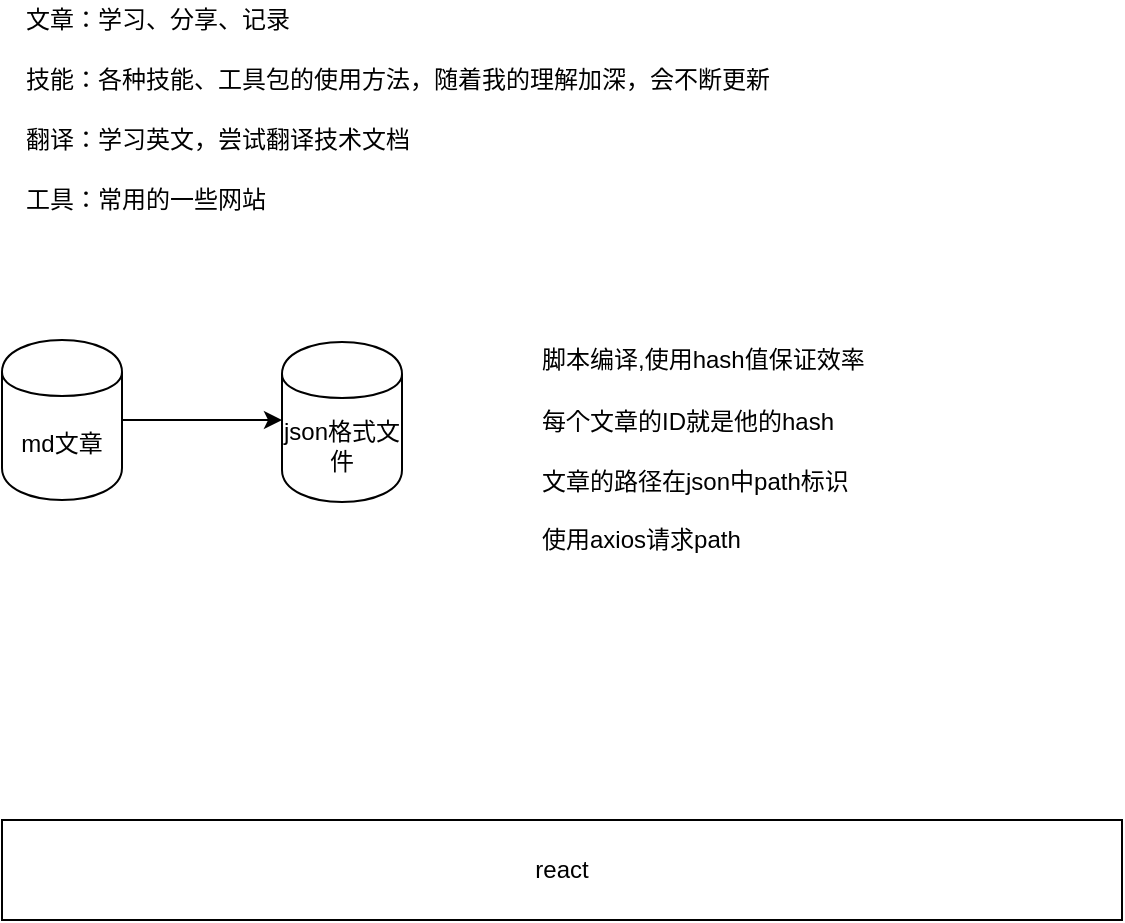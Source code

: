 <mxfile version="12.2.4" pages="1"><diagram id="kRJ6VeE4dU-go-dC0Dot" name="Page-1"><mxGraphModel dx="676" dy="1718" grid="1" gridSize="10" guides="1" tooltips="1" connect="1" arrows="1" fold="1" page="1" pageScale="1" pageWidth="827" pageHeight="1169" math="0" shadow="0"><root><mxCell id="0"/><mxCell id="1" parent="0"/><mxCell id="3" value="md文章" style="shape=cylinder;whiteSpace=wrap;html=1;boundedLbl=1;backgroundOutline=1;" parent="1" vertex="1"><mxGeometry x="50" y="-710" width="60" height="80" as="geometry"/></mxCell><mxCell id="4" value="react" style="rounded=0;whiteSpace=wrap;html=1;" parent="1" vertex="1"><mxGeometry x="50" y="-470" width="560" height="50" as="geometry"/></mxCell><mxCell id="6" value="" style="endArrow=classic;html=1;" parent="1" edge="1"><mxGeometry width="50" height="50" relative="1" as="geometry"><mxPoint x="110" y="-670" as="sourcePoint"/><mxPoint x="190" y="-670" as="targetPoint"/></mxGeometry></mxCell><mxCell id="7" value="json格式文件" style="shape=cylinder;whiteSpace=wrap;html=1;boundedLbl=1;backgroundOutline=1;" parent="1" vertex="1"><mxGeometry x="190" y="-709" width="60" height="80" as="geometry"/></mxCell><mxCell id="8" value="&lt;font style=&quot;font-size: 12px&quot;&gt;脚本编译,使用hash值保证效率&lt;/font&gt;" style="text;html=1;strokeColor=none;fillColor=none;align=left;verticalAlign=middle;whiteSpace=wrap;rounded=0;" parent="1" vertex="1"><mxGeometry x="318" y="-710" width="200" height="20" as="geometry"/></mxCell><mxCell id="9" value="每个文章的ID就是他的hash" style="text;html=1;strokeColor=none;fillColor=none;align=left;verticalAlign=middle;whiteSpace=wrap;rounded=0;" parent="1" vertex="1"><mxGeometry x="318" y="-679.5" width="210" height="20" as="geometry"/></mxCell><mxCell id="10" value="文章的路径在json中path标识" style="text;html=1;strokeColor=none;fillColor=none;align=left;verticalAlign=middle;whiteSpace=wrap;rounded=0;" parent="1" vertex="1"><mxGeometry x="318" y="-649" width="190" height="20" as="geometry"/></mxCell><mxCell id="11" value="使用axios请求path" style="text;html=1;resizable=0;points=[];autosize=1;align=left;verticalAlign=top;spacingTop=-4;" parent="1" vertex="1"><mxGeometry x="318" y="-620" width="110" height="20" as="geometry"/></mxCell><mxCell id="12" value="工具：常用的一些网站" style="text;html=1;strokeColor=none;fillColor=none;align=left;verticalAlign=middle;whiteSpace=wrap;rounded=0;" parent="1" vertex="1"><mxGeometry x="60" y="-790.5" width="470" height="20" as="geometry"/></mxCell><mxCell id="13" value="翻译：学习英文，尝试翻译技术文档" style="text;html=1;strokeColor=none;fillColor=none;align=left;verticalAlign=middle;whiteSpace=wrap;rounded=0;" parent="1" vertex="1"><mxGeometry x="60" y="-820" width="470" height="20" as="geometry"/></mxCell><mxCell id="14" value="技能：各种技能、工具包的使用方法，随着我的理解加深，会不断更新" style="text;html=1;strokeColor=none;fillColor=none;align=left;verticalAlign=middle;whiteSpace=wrap;rounded=0;" parent="1" vertex="1"><mxGeometry x="60" y="-850" width="470" height="20" as="geometry"/></mxCell><mxCell id="15" value="文章：学习、分享、记录" style="text;html=1;strokeColor=none;fillColor=none;align=left;verticalAlign=middle;whiteSpace=wrap;rounded=0;" parent="1" vertex="1"><mxGeometry x="60" y="-880" width="470" height="20" as="geometry"/></mxCell></root></mxGraphModel></diagram></mxfile>